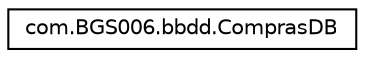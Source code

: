 digraph "Graphical Class Hierarchy"
{
 // LATEX_PDF_SIZE
  edge [fontname="Helvetica",fontsize="10",labelfontname="Helvetica",labelfontsize="10"];
  node [fontname="Helvetica",fontsize="10",shape=record];
  rankdir="LR";
  Node0 [label="com.BGS006.bbdd.ComprasDB",height=0.2,width=0.4,color="black", fillcolor="white", style="filled",URL="$classcom_1_1_b_g_s006_1_1bbdd_1_1_compras_d_b.html",tooltip=" "];
}
